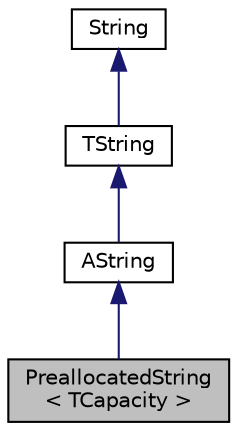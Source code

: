 digraph "PreallocatedString&lt; TCapacity &gt;"
{
  edge [fontname="Helvetica",fontsize="10",labelfontname="Helvetica",labelfontsize="10"];
  node [fontname="Helvetica",fontsize="10",shape=record];
  Node1 [label="PreallocatedString\l\< TCapacity \>",height=0.2,width=0.4,color="black", fillcolor="grey75", style="filled", fontcolor="black"];
  Node2 -> Node1 [dir="back",color="midnightblue",fontsize="10",style="solid",fontname="Helvetica"];
  Node2 [label="AString",height=0.2,width=0.4,color="black", fillcolor="white", style="filled",URL="$classaworx_1_1lib_1_1strings_1_1AString.html"];
  Node3 -> Node2 [dir="back",color="midnightblue",fontsize="10",style="solid",fontname="Helvetica"];
  Node3 [label="TString",height=0.2,width=0.4,color="black", fillcolor="white", style="filled",URL="$classaworx_1_1lib_1_1strings_1_1TString.html"];
  Node4 -> Node3 [dir="back",color="midnightblue",fontsize="10",style="solid",fontname="Helvetica"];
  Node4 [label="String",height=0.2,width=0.4,color="black", fillcolor="white", style="filled",URL="$classaworx_1_1lib_1_1strings_1_1String.html"];
}
